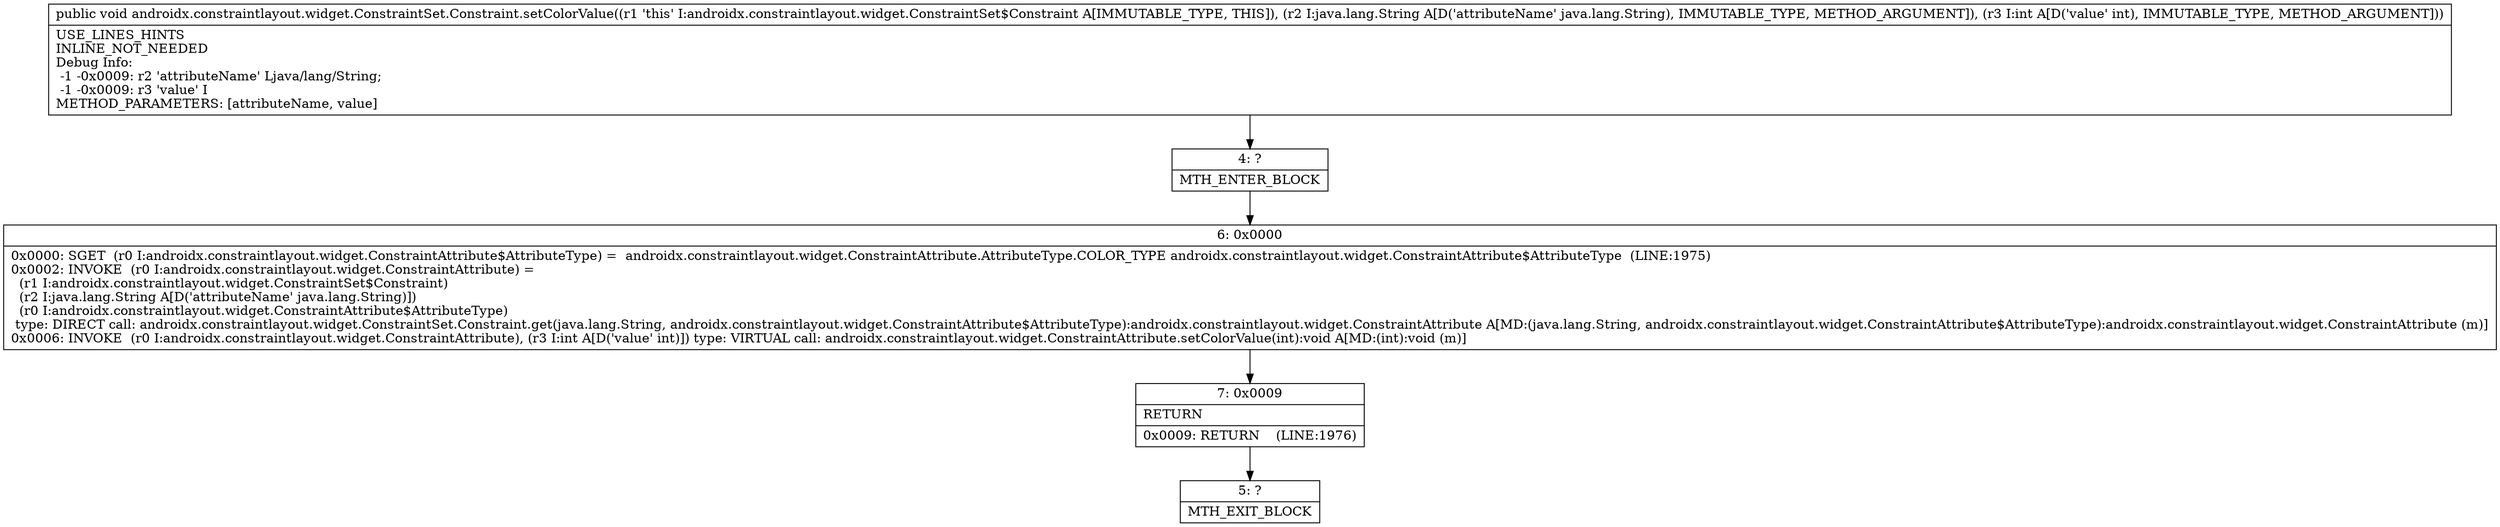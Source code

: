 digraph "CFG forandroidx.constraintlayout.widget.ConstraintSet.Constraint.setColorValue(Ljava\/lang\/String;I)V" {
Node_4 [shape=record,label="{4\:\ ?|MTH_ENTER_BLOCK\l}"];
Node_6 [shape=record,label="{6\:\ 0x0000|0x0000: SGET  (r0 I:androidx.constraintlayout.widget.ConstraintAttribute$AttributeType) =  androidx.constraintlayout.widget.ConstraintAttribute.AttributeType.COLOR_TYPE androidx.constraintlayout.widget.ConstraintAttribute$AttributeType  (LINE:1975)\l0x0002: INVOKE  (r0 I:androidx.constraintlayout.widget.ConstraintAttribute) = \l  (r1 I:androidx.constraintlayout.widget.ConstraintSet$Constraint)\l  (r2 I:java.lang.String A[D('attributeName' java.lang.String)])\l  (r0 I:androidx.constraintlayout.widget.ConstraintAttribute$AttributeType)\l type: DIRECT call: androidx.constraintlayout.widget.ConstraintSet.Constraint.get(java.lang.String, androidx.constraintlayout.widget.ConstraintAttribute$AttributeType):androidx.constraintlayout.widget.ConstraintAttribute A[MD:(java.lang.String, androidx.constraintlayout.widget.ConstraintAttribute$AttributeType):androidx.constraintlayout.widget.ConstraintAttribute (m)]\l0x0006: INVOKE  (r0 I:androidx.constraintlayout.widget.ConstraintAttribute), (r3 I:int A[D('value' int)]) type: VIRTUAL call: androidx.constraintlayout.widget.ConstraintAttribute.setColorValue(int):void A[MD:(int):void (m)]\l}"];
Node_7 [shape=record,label="{7\:\ 0x0009|RETURN\l|0x0009: RETURN    (LINE:1976)\l}"];
Node_5 [shape=record,label="{5\:\ ?|MTH_EXIT_BLOCK\l}"];
MethodNode[shape=record,label="{public void androidx.constraintlayout.widget.ConstraintSet.Constraint.setColorValue((r1 'this' I:androidx.constraintlayout.widget.ConstraintSet$Constraint A[IMMUTABLE_TYPE, THIS]), (r2 I:java.lang.String A[D('attributeName' java.lang.String), IMMUTABLE_TYPE, METHOD_ARGUMENT]), (r3 I:int A[D('value' int), IMMUTABLE_TYPE, METHOD_ARGUMENT]))  | USE_LINES_HINTS\lINLINE_NOT_NEEDED\lDebug Info:\l  \-1 \-0x0009: r2 'attributeName' Ljava\/lang\/String;\l  \-1 \-0x0009: r3 'value' I\lMETHOD_PARAMETERS: [attributeName, value]\l}"];
MethodNode -> Node_4;Node_4 -> Node_6;
Node_6 -> Node_7;
Node_7 -> Node_5;
}

